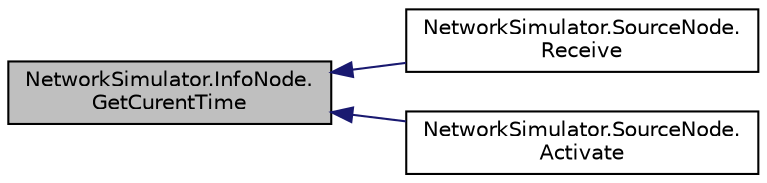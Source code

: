 digraph "NetworkSimulator.InfoNode.GetCurentTime"
{
  edge [fontname="Helvetica",fontsize="10",labelfontname="Helvetica",labelfontsize="10"];
  node [fontname="Helvetica",fontsize="10",shape=record];
  rankdir="LR";
  Node1 [label="NetworkSimulator.InfoNode.\lGetCurentTime",height=0.2,width=0.4,color="black", fillcolor="grey75", style="filled", fontcolor="black"];
  Node1 -> Node2 [dir="back",color="midnightblue",fontsize="10",style="solid",fontname="Helvetica"];
  Node2 [label="NetworkSimulator.SourceNode.\lReceive",height=0.2,width=0.4,color="black", fillcolor="white", style="filled",URL="$class_network_simulator_1_1_source_node.html#acb023c692466b3434dd8c1b0bd481e1b",tooltip="Получение требования (возврат требования в исчтоник) "];
  Node1 -> Node3 [dir="back",color="midnightblue",fontsize="10",style="solid",fontname="Helvetica"];
  Node3 [label="NetworkSimulator.SourceNode.\lActivate",height=0.2,width=0.4,color="black", fillcolor="white", style="filled",URL="$class_network_simulator_1_1_source_node.html#ac57d1b9f996720128fc9c5ec08bf95da",tooltip="Передача управления источнику "];
}
